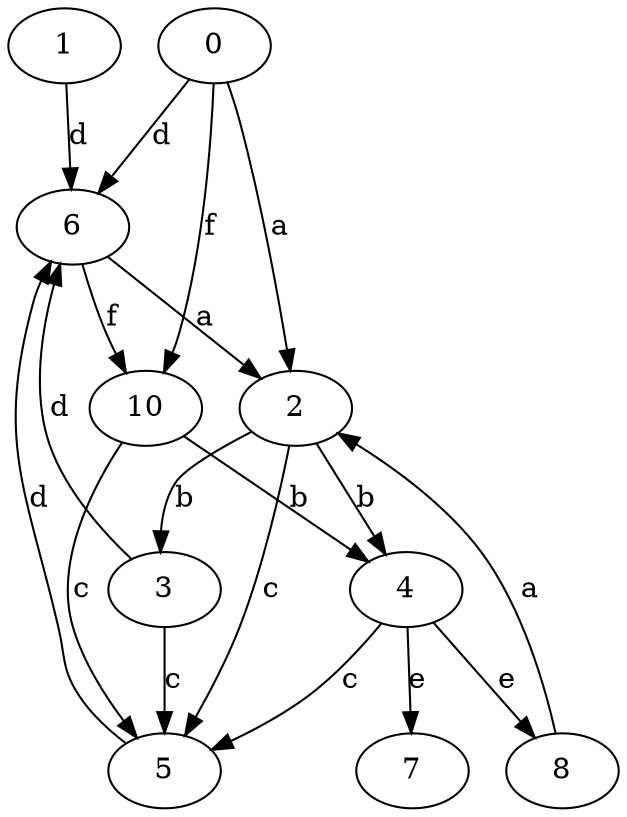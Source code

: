 strict digraph  {
1;
2;
3;
4;
5;
6;
0;
7;
8;
10;
1 -> 6  [label=d];
2 -> 3  [label=b];
2 -> 4  [label=b];
2 -> 5  [label=c];
3 -> 5  [label=c];
3 -> 6  [label=d];
4 -> 5  [label=c];
4 -> 7  [label=e];
4 -> 8  [label=e];
5 -> 6  [label=d];
6 -> 2  [label=a];
6 -> 10  [label=f];
0 -> 2  [label=a];
0 -> 6  [label=d];
0 -> 10  [label=f];
8 -> 2  [label=a];
10 -> 4  [label=b];
10 -> 5  [label=c];
}

